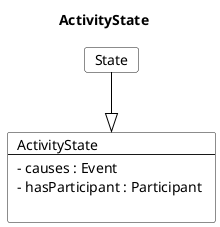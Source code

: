 @startuml
Title ActivityState 

Card ActivityState #fff [
ActivityState
----
- causes : Event 
- hasParticipant : Participant 

]
Card State #fff [
State
]
State --|> ActivityState  #000 
@enduml